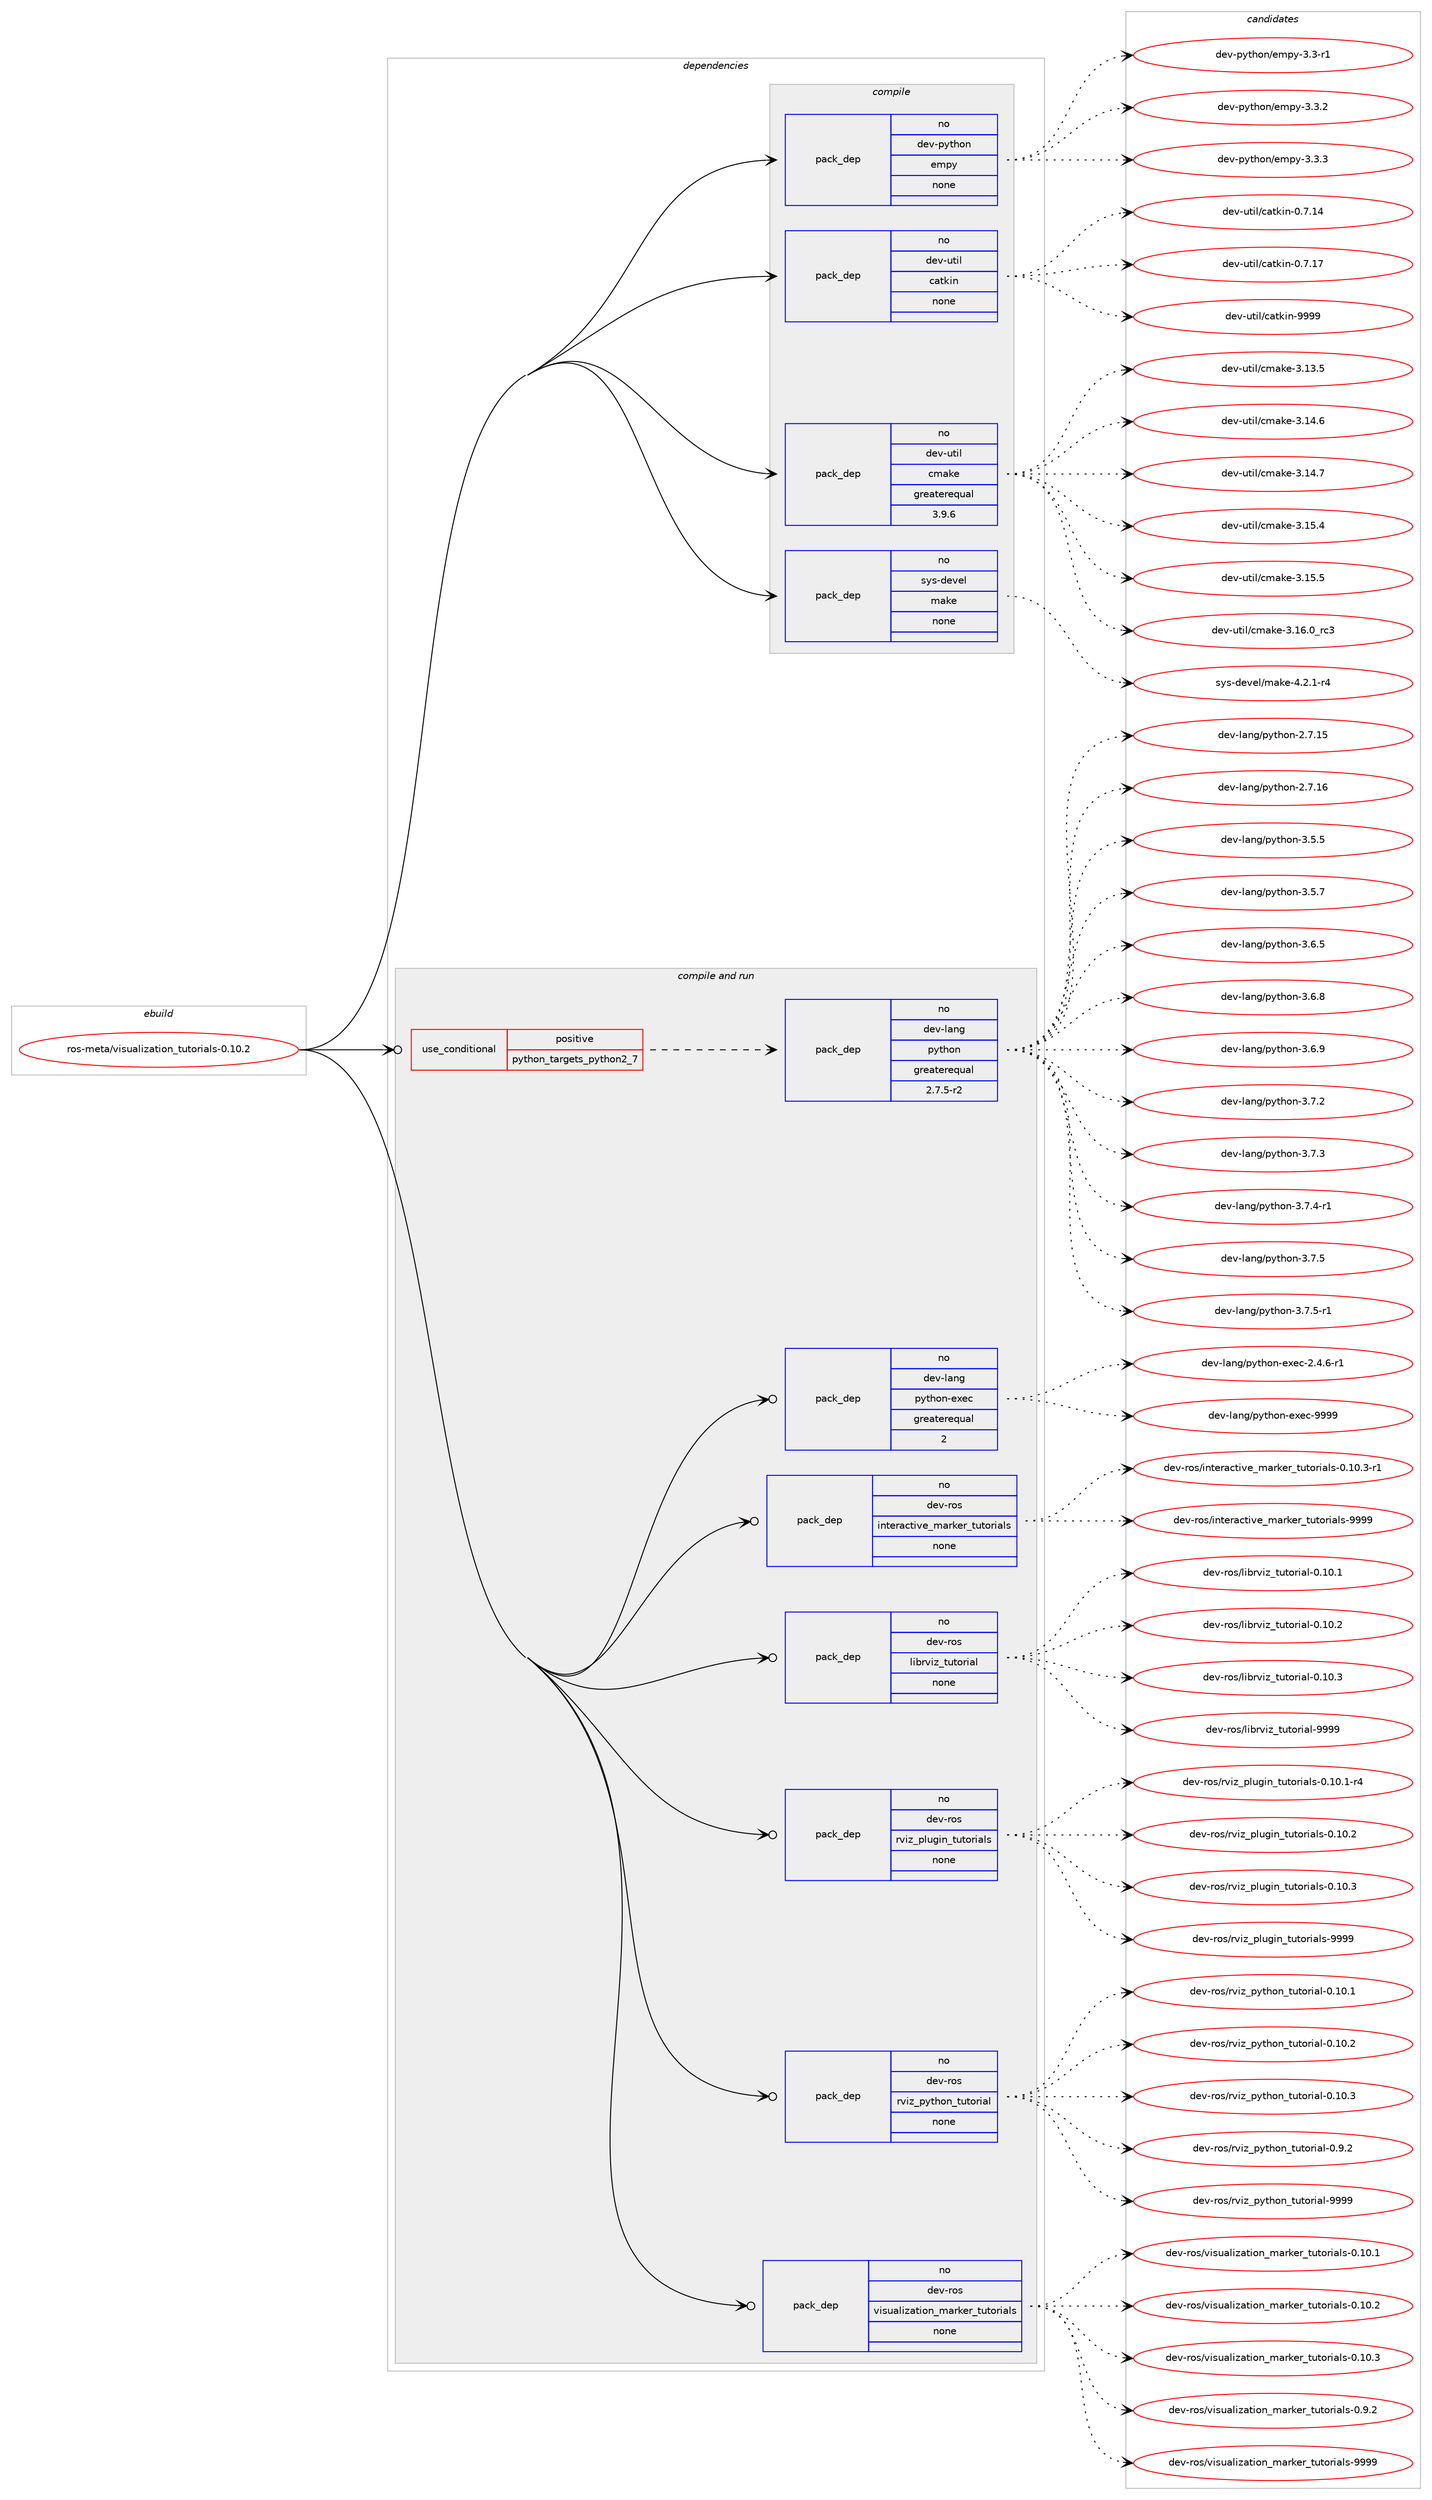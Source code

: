 digraph prolog {

# *************
# Graph options
# *************

newrank=true;
concentrate=true;
compound=true;
graph [rankdir=LR,fontname=Helvetica,fontsize=10,ranksep=1.5];#, ranksep=2.5, nodesep=0.2];
edge  [arrowhead=vee];
node  [fontname=Helvetica,fontsize=10];

# **********
# The ebuild
# **********

subgraph cluster_leftcol {
color=gray;
rank=same;
label=<<i>ebuild</i>>;
id [label="ros-meta/visualization_tutorials-0.10.2", color=red, width=4, href="../ros-meta/visualization_tutorials-0.10.2.svg"];
}

# ****************
# The dependencies
# ****************

subgraph cluster_midcol {
color=gray;
label=<<i>dependencies</i>>;
subgraph cluster_compile {
fillcolor="#eeeeee";
style=filled;
label=<<i>compile</i>>;
subgraph pack627412 {
dependency848861 [label=<<TABLE BORDER="0" CELLBORDER="1" CELLSPACING="0" CELLPADDING="4" WIDTH="220"><TR><TD ROWSPAN="6" CELLPADDING="30">pack_dep</TD></TR><TR><TD WIDTH="110">no</TD></TR><TR><TD>dev-python</TD></TR><TR><TD>empy</TD></TR><TR><TD>none</TD></TR><TR><TD></TD></TR></TABLE>>, shape=none, color=blue];
}
id:e -> dependency848861:w [weight=20,style="solid",arrowhead="vee"];
subgraph pack627413 {
dependency848862 [label=<<TABLE BORDER="0" CELLBORDER="1" CELLSPACING="0" CELLPADDING="4" WIDTH="220"><TR><TD ROWSPAN="6" CELLPADDING="30">pack_dep</TD></TR><TR><TD WIDTH="110">no</TD></TR><TR><TD>dev-util</TD></TR><TR><TD>catkin</TD></TR><TR><TD>none</TD></TR><TR><TD></TD></TR></TABLE>>, shape=none, color=blue];
}
id:e -> dependency848862:w [weight=20,style="solid",arrowhead="vee"];
subgraph pack627414 {
dependency848863 [label=<<TABLE BORDER="0" CELLBORDER="1" CELLSPACING="0" CELLPADDING="4" WIDTH="220"><TR><TD ROWSPAN="6" CELLPADDING="30">pack_dep</TD></TR><TR><TD WIDTH="110">no</TD></TR><TR><TD>dev-util</TD></TR><TR><TD>cmake</TD></TR><TR><TD>greaterequal</TD></TR><TR><TD>3.9.6</TD></TR></TABLE>>, shape=none, color=blue];
}
id:e -> dependency848863:w [weight=20,style="solid",arrowhead="vee"];
subgraph pack627415 {
dependency848864 [label=<<TABLE BORDER="0" CELLBORDER="1" CELLSPACING="0" CELLPADDING="4" WIDTH="220"><TR><TD ROWSPAN="6" CELLPADDING="30">pack_dep</TD></TR><TR><TD WIDTH="110">no</TD></TR><TR><TD>sys-devel</TD></TR><TR><TD>make</TD></TR><TR><TD>none</TD></TR><TR><TD></TD></TR></TABLE>>, shape=none, color=blue];
}
id:e -> dependency848864:w [weight=20,style="solid",arrowhead="vee"];
}
subgraph cluster_compileandrun {
fillcolor="#eeeeee";
style=filled;
label=<<i>compile and run</i>>;
subgraph cond206515 {
dependency848865 [label=<<TABLE BORDER="0" CELLBORDER="1" CELLSPACING="0" CELLPADDING="4"><TR><TD ROWSPAN="3" CELLPADDING="10">use_conditional</TD></TR><TR><TD>positive</TD></TR><TR><TD>python_targets_python2_7</TD></TR></TABLE>>, shape=none, color=red];
subgraph pack627416 {
dependency848866 [label=<<TABLE BORDER="0" CELLBORDER="1" CELLSPACING="0" CELLPADDING="4" WIDTH="220"><TR><TD ROWSPAN="6" CELLPADDING="30">pack_dep</TD></TR><TR><TD WIDTH="110">no</TD></TR><TR><TD>dev-lang</TD></TR><TR><TD>python</TD></TR><TR><TD>greaterequal</TD></TR><TR><TD>2.7.5-r2</TD></TR></TABLE>>, shape=none, color=blue];
}
dependency848865:e -> dependency848866:w [weight=20,style="dashed",arrowhead="vee"];
}
id:e -> dependency848865:w [weight=20,style="solid",arrowhead="odotvee"];
subgraph pack627417 {
dependency848867 [label=<<TABLE BORDER="0" CELLBORDER="1" CELLSPACING="0" CELLPADDING="4" WIDTH="220"><TR><TD ROWSPAN="6" CELLPADDING="30">pack_dep</TD></TR><TR><TD WIDTH="110">no</TD></TR><TR><TD>dev-lang</TD></TR><TR><TD>python-exec</TD></TR><TR><TD>greaterequal</TD></TR><TR><TD>2</TD></TR></TABLE>>, shape=none, color=blue];
}
id:e -> dependency848867:w [weight=20,style="solid",arrowhead="odotvee"];
subgraph pack627418 {
dependency848868 [label=<<TABLE BORDER="0" CELLBORDER="1" CELLSPACING="0" CELLPADDING="4" WIDTH="220"><TR><TD ROWSPAN="6" CELLPADDING="30">pack_dep</TD></TR><TR><TD WIDTH="110">no</TD></TR><TR><TD>dev-ros</TD></TR><TR><TD>interactive_marker_tutorials</TD></TR><TR><TD>none</TD></TR><TR><TD></TD></TR></TABLE>>, shape=none, color=blue];
}
id:e -> dependency848868:w [weight=20,style="solid",arrowhead="odotvee"];
subgraph pack627419 {
dependency848869 [label=<<TABLE BORDER="0" CELLBORDER="1" CELLSPACING="0" CELLPADDING="4" WIDTH="220"><TR><TD ROWSPAN="6" CELLPADDING="30">pack_dep</TD></TR><TR><TD WIDTH="110">no</TD></TR><TR><TD>dev-ros</TD></TR><TR><TD>librviz_tutorial</TD></TR><TR><TD>none</TD></TR><TR><TD></TD></TR></TABLE>>, shape=none, color=blue];
}
id:e -> dependency848869:w [weight=20,style="solid",arrowhead="odotvee"];
subgraph pack627420 {
dependency848870 [label=<<TABLE BORDER="0" CELLBORDER="1" CELLSPACING="0" CELLPADDING="4" WIDTH="220"><TR><TD ROWSPAN="6" CELLPADDING="30">pack_dep</TD></TR><TR><TD WIDTH="110">no</TD></TR><TR><TD>dev-ros</TD></TR><TR><TD>rviz_plugin_tutorials</TD></TR><TR><TD>none</TD></TR><TR><TD></TD></TR></TABLE>>, shape=none, color=blue];
}
id:e -> dependency848870:w [weight=20,style="solid",arrowhead="odotvee"];
subgraph pack627421 {
dependency848871 [label=<<TABLE BORDER="0" CELLBORDER="1" CELLSPACING="0" CELLPADDING="4" WIDTH="220"><TR><TD ROWSPAN="6" CELLPADDING="30">pack_dep</TD></TR><TR><TD WIDTH="110">no</TD></TR><TR><TD>dev-ros</TD></TR><TR><TD>rviz_python_tutorial</TD></TR><TR><TD>none</TD></TR><TR><TD></TD></TR></TABLE>>, shape=none, color=blue];
}
id:e -> dependency848871:w [weight=20,style="solid",arrowhead="odotvee"];
subgraph pack627422 {
dependency848872 [label=<<TABLE BORDER="0" CELLBORDER="1" CELLSPACING="0" CELLPADDING="4" WIDTH="220"><TR><TD ROWSPAN="6" CELLPADDING="30">pack_dep</TD></TR><TR><TD WIDTH="110">no</TD></TR><TR><TD>dev-ros</TD></TR><TR><TD>visualization_marker_tutorials</TD></TR><TR><TD>none</TD></TR><TR><TD></TD></TR></TABLE>>, shape=none, color=blue];
}
id:e -> dependency848872:w [weight=20,style="solid",arrowhead="odotvee"];
}
subgraph cluster_run {
fillcolor="#eeeeee";
style=filled;
label=<<i>run</i>>;
}
}

# **************
# The candidates
# **************

subgraph cluster_choices {
rank=same;
color=gray;
label=<<i>candidates</i>>;

subgraph choice627412 {
color=black;
nodesep=1;
choice1001011184511212111610411111047101109112121455146514511449 [label="dev-python/empy-3.3-r1", color=red, width=4,href="../dev-python/empy-3.3-r1.svg"];
choice1001011184511212111610411111047101109112121455146514650 [label="dev-python/empy-3.3.2", color=red, width=4,href="../dev-python/empy-3.3.2.svg"];
choice1001011184511212111610411111047101109112121455146514651 [label="dev-python/empy-3.3.3", color=red, width=4,href="../dev-python/empy-3.3.3.svg"];
dependency848861:e -> choice1001011184511212111610411111047101109112121455146514511449:w [style=dotted,weight="100"];
dependency848861:e -> choice1001011184511212111610411111047101109112121455146514650:w [style=dotted,weight="100"];
dependency848861:e -> choice1001011184511212111610411111047101109112121455146514651:w [style=dotted,weight="100"];
}
subgraph choice627413 {
color=black;
nodesep=1;
choice1001011184511711610510847999711610710511045484655464952 [label="dev-util/catkin-0.7.14", color=red, width=4,href="../dev-util/catkin-0.7.14.svg"];
choice1001011184511711610510847999711610710511045484655464955 [label="dev-util/catkin-0.7.17", color=red, width=4,href="../dev-util/catkin-0.7.17.svg"];
choice100101118451171161051084799971161071051104557575757 [label="dev-util/catkin-9999", color=red, width=4,href="../dev-util/catkin-9999.svg"];
dependency848862:e -> choice1001011184511711610510847999711610710511045484655464952:w [style=dotted,weight="100"];
dependency848862:e -> choice1001011184511711610510847999711610710511045484655464955:w [style=dotted,weight="100"];
dependency848862:e -> choice100101118451171161051084799971161071051104557575757:w [style=dotted,weight="100"];
}
subgraph choice627414 {
color=black;
nodesep=1;
choice1001011184511711610510847991099710710145514649514653 [label="dev-util/cmake-3.13.5", color=red, width=4,href="../dev-util/cmake-3.13.5.svg"];
choice1001011184511711610510847991099710710145514649524654 [label="dev-util/cmake-3.14.6", color=red, width=4,href="../dev-util/cmake-3.14.6.svg"];
choice1001011184511711610510847991099710710145514649524655 [label="dev-util/cmake-3.14.7", color=red, width=4,href="../dev-util/cmake-3.14.7.svg"];
choice1001011184511711610510847991099710710145514649534652 [label="dev-util/cmake-3.15.4", color=red, width=4,href="../dev-util/cmake-3.15.4.svg"];
choice1001011184511711610510847991099710710145514649534653 [label="dev-util/cmake-3.15.5", color=red, width=4,href="../dev-util/cmake-3.15.5.svg"];
choice1001011184511711610510847991099710710145514649544648951149951 [label="dev-util/cmake-3.16.0_rc3", color=red, width=4,href="../dev-util/cmake-3.16.0_rc3.svg"];
dependency848863:e -> choice1001011184511711610510847991099710710145514649514653:w [style=dotted,weight="100"];
dependency848863:e -> choice1001011184511711610510847991099710710145514649524654:w [style=dotted,weight="100"];
dependency848863:e -> choice1001011184511711610510847991099710710145514649524655:w [style=dotted,weight="100"];
dependency848863:e -> choice1001011184511711610510847991099710710145514649534652:w [style=dotted,weight="100"];
dependency848863:e -> choice1001011184511711610510847991099710710145514649534653:w [style=dotted,weight="100"];
dependency848863:e -> choice1001011184511711610510847991099710710145514649544648951149951:w [style=dotted,weight="100"];
}
subgraph choice627415 {
color=black;
nodesep=1;
choice1151211154510010111810110847109971071014552465046494511452 [label="sys-devel/make-4.2.1-r4", color=red, width=4,href="../sys-devel/make-4.2.1-r4.svg"];
dependency848864:e -> choice1151211154510010111810110847109971071014552465046494511452:w [style=dotted,weight="100"];
}
subgraph choice627416 {
color=black;
nodesep=1;
choice10010111845108971101034711212111610411111045504655464953 [label="dev-lang/python-2.7.15", color=red, width=4,href="../dev-lang/python-2.7.15.svg"];
choice10010111845108971101034711212111610411111045504655464954 [label="dev-lang/python-2.7.16", color=red, width=4,href="../dev-lang/python-2.7.16.svg"];
choice100101118451089711010347112121116104111110455146534653 [label="dev-lang/python-3.5.5", color=red, width=4,href="../dev-lang/python-3.5.5.svg"];
choice100101118451089711010347112121116104111110455146534655 [label="dev-lang/python-3.5.7", color=red, width=4,href="../dev-lang/python-3.5.7.svg"];
choice100101118451089711010347112121116104111110455146544653 [label="dev-lang/python-3.6.5", color=red, width=4,href="../dev-lang/python-3.6.5.svg"];
choice100101118451089711010347112121116104111110455146544656 [label="dev-lang/python-3.6.8", color=red, width=4,href="../dev-lang/python-3.6.8.svg"];
choice100101118451089711010347112121116104111110455146544657 [label="dev-lang/python-3.6.9", color=red, width=4,href="../dev-lang/python-3.6.9.svg"];
choice100101118451089711010347112121116104111110455146554650 [label="dev-lang/python-3.7.2", color=red, width=4,href="../dev-lang/python-3.7.2.svg"];
choice100101118451089711010347112121116104111110455146554651 [label="dev-lang/python-3.7.3", color=red, width=4,href="../dev-lang/python-3.7.3.svg"];
choice1001011184510897110103471121211161041111104551465546524511449 [label="dev-lang/python-3.7.4-r1", color=red, width=4,href="../dev-lang/python-3.7.4-r1.svg"];
choice100101118451089711010347112121116104111110455146554653 [label="dev-lang/python-3.7.5", color=red, width=4,href="../dev-lang/python-3.7.5.svg"];
choice1001011184510897110103471121211161041111104551465546534511449 [label="dev-lang/python-3.7.5-r1", color=red, width=4,href="../dev-lang/python-3.7.5-r1.svg"];
dependency848866:e -> choice10010111845108971101034711212111610411111045504655464953:w [style=dotted,weight="100"];
dependency848866:e -> choice10010111845108971101034711212111610411111045504655464954:w [style=dotted,weight="100"];
dependency848866:e -> choice100101118451089711010347112121116104111110455146534653:w [style=dotted,weight="100"];
dependency848866:e -> choice100101118451089711010347112121116104111110455146534655:w [style=dotted,weight="100"];
dependency848866:e -> choice100101118451089711010347112121116104111110455146544653:w [style=dotted,weight="100"];
dependency848866:e -> choice100101118451089711010347112121116104111110455146544656:w [style=dotted,weight="100"];
dependency848866:e -> choice100101118451089711010347112121116104111110455146544657:w [style=dotted,weight="100"];
dependency848866:e -> choice100101118451089711010347112121116104111110455146554650:w [style=dotted,weight="100"];
dependency848866:e -> choice100101118451089711010347112121116104111110455146554651:w [style=dotted,weight="100"];
dependency848866:e -> choice1001011184510897110103471121211161041111104551465546524511449:w [style=dotted,weight="100"];
dependency848866:e -> choice100101118451089711010347112121116104111110455146554653:w [style=dotted,weight="100"];
dependency848866:e -> choice1001011184510897110103471121211161041111104551465546534511449:w [style=dotted,weight="100"];
}
subgraph choice627417 {
color=black;
nodesep=1;
choice10010111845108971101034711212111610411111045101120101994550465246544511449 [label="dev-lang/python-exec-2.4.6-r1", color=red, width=4,href="../dev-lang/python-exec-2.4.6-r1.svg"];
choice10010111845108971101034711212111610411111045101120101994557575757 [label="dev-lang/python-exec-9999", color=red, width=4,href="../dev-lang/python-exec-9999.svg"];
dependency848867:e -> choice10010111845108971101034711212111610411111045101120101994550465246544511449:w [style=dotted,weight="100"];
dependency848867:e -> choice10010111845108971101034711212111610411111045101120101994557575757:w [style=dotted,weight="100"];
}
subgraph choice627418 {
color=black;
nodesep=1;
choice1001011184511411111547105110116101114979911610511810195109971141071011149511611711611111410597108115454846494846514511449 [label="dev-ros/interactive_marker_tutorials-0.10.3-r1", color=red, width=4,href="../dev-ros/interactive_marker_tutorials-0.10.3-r1.svg"];
choice10010111845114111115471051101161011149799116105118101951099711410710111495116117116111114105971081154557575757 [label="dev-ros/interactive_marker_tutorials-9999", color=red, width=4,href="../dev-ros/interactive_marker_tutorials-9999.svg"];
dependency848868:e -> choice1001011184511411111547105110116101114979911610511810195109971141071011149511611711611111410597108115454846494846514511449:w [style=dotted,weight="100"];
dependency848868:e -> choice10010111845114111115471051101161011149799116105118101951099711410710111495116117116111114105971081154557575757:w [style=dotted,weight="100"];
}
subgraph choice627419 {
color=black;
nodesep=1;
choice100101118451141111154710810598114118105122951161171161111141059710845484649484649 [label="dev-ros/librviz_tutorial-0.10.1", color=red, width=4,href="../dev-ros/librviz_tutorial-0.10.1.svg"];
choice100101118451141111154710810598114118105122951161171161111141059710845484649484650 [label="dev-ros/librviz_tutorial-0.10.2", color=red, width=4,href="../dev-ros/librviz_tutorial-0.10.2.svg"];
choice100101118451141111154710810598114118105122951161171161111141059710845484649484651 [label="dev-ros/librviz_tutorial-0.10.3", color=red, width=4,href="../dev-ros/librviz_tutorial-0.10.3.svg"];
choice10010111845114111115471081059811411810512295116117116111114105971084557575757 [label="dev-ros/librviz_tutorial-9999", color=red, width=4,href="../dev-ros/librviz_tutorial-9999.svg"];
dependency848869:e -> choice100101118451141111154710810598114118105122951161171161111141059710845484649484649:w [style=dotted,weight="100"];
dependency848869:e -> choice100101118451141111154710810598114118105122951161171161111141059710845484649484650:w [style=dotted,weight="100"];
dependency848869:e -> choice100101118451141111154710810598114118105122951161171161111141059710845484649484651:w [style=dotted,weight="100"];
dependency848869:e -> choice10010111845114111115471081059811411810512295116117116111114105971084557575757:w [style=dotted,weight="100"];
}
subgraph choice627420 {
color=black;
nodesep=1;
choice1001011184511411111547114118105122951121081171031051109511611711611111410597108115454846494846494511452 [label="dev-ros/rviz_plugin_tutorials-0.10.1-r4", color=red, width=4,href="../dev-ros/rviz_plugin_tutorials-0.10.1-r4.svg"];
choice100101118451141111154711411810512295112108117103105110951161171161111141059710811545484649484650 [label="dev-ros/rviz_plugin_tutorials-0.10.2", color=red, width=4,href="../dev-ros/rviz_plugin_tutorials-0.10.2.svg"];
choice100101118451141111154711411810512295112108117103105110951161171161111141059710811545484649484651 [label="dev-ros/rviz_plugin_tutorials-0.10.3", color=red, width=4,href="../dev-ros/rviz_plugin_tutorials-0.10.3.svg"];
choice10010111845114111115471141181051229511210811710310511095116117116111114105971081154557575757 [label="dev-ros/rviz_plugin_tutorials-9999", color=red, width=4,href="../dev-ros/rviz_plugin_tutorials-9999.svg"];
dependency848870:e -> choice1001011184511411111547114118105122951121081171031051109511611711611111410597108115454846494846494511452:w [style=dotted,weight="100"];
dependency848870:e -> choice100101118451141111154711411810512295112108117103105110951161171161111141059710811545484649484650:w [style=dotted,weight="100"];
dependency848870:e -> choice100101118451141111154711411810512295112108117103105110951161171161111141059710811545484649484651:w [style=dotted,weight="100"];
dependency848870:e -> choice10010111845114111115471141181051229511210811710310511095116117116111114105971081154557575757:w [style=dotted,weight="100"];
}
subgraph choice627421 {
color=black;
nodesep=1;
choice100101118451141111154711411810512295112121116104111110951161171161111141059710845484649484649 [label="dev-ros/rviz_python_tutorial-0.10.1", color=red, width=4,href="../dev-ros/rviz_python_tutorial-0.10.1.svg"];
choice100101118451141111154711411810512295112121116104111110951161171161111141059710845484649484650 [label="dev-ros/rviz_python_tutorial-0.10.2", color=red, width=4,href="../dev-ros/rviz_python_tutorial-0.10.2.svg"];
choice100101118451141111154711411810512295112121116104111110951161171161111141059710845484649484651 [label="dev-ros/rviz_python_tutorial-0.10.3", color=red, width=4,href="../dev-ros/rviz_python_tutorial-0.10.3.svg"];
choice1001011184511411111547114118105122951121211161041111109511611711611111410597108454846574650 [label="dev-ros/rviz_python_tutorial-0.9.2", color=red, width=4,href="../dev-ros/rviz_python_tutorial-0.9.2.svg"];
choice10010111845114111115471141181051229511212111610411111095116117116111114105971084557575757 [label="dev-ros/rviz_python_tutorial-9999", color=red, width=4,href="../dev-ros/rviz_python_tutorial-9999.svg"];
dependency848871:e -> choice100101118451141111154711411810512295112121116104111110951161171161111141059710845484649484649:w [style=dotted,weight="100"];
dependency848871:e -> choice100101118451141111154711411810512295112121116104111110951161171161111141059710845484649484650:w [style=dotted,weight="100"];
dependency848871:e -> choice100101118451141111154711411810512295112121116104111110951161171161111141059710845484649484651:w [style=dotted,weight="100"];
dependency848871:e -> choice1001011184511411111547114118105122951121211161041111109511611711611111410597108454846574650:w [style=dotted,weight="100"];
dependency848871:e -> choice10010111845114111115471141181051229511212111610411111095116117116111114105971084557575757:w [style=dotted,weight="100"];
}
subgraph choice627422 {
color=black;
nodesep=1;
choice100101118451141111154711810511511797108105122971161051111109510997114107101114951161171161111141059710811545484649484649 [label="dev-ros/visualization_marker_tutorials-0.10.1", color=red, width=4,href="../dev-ros/visualization_marker_tutorials-0.10.1.svg"];
choice100101118451141111154711810511511797108105122971161051111109510997114107101114951161171161111141059710811545484649484650 [label="dev-ros/visualization_marker_tutorials-0.10.2", color=red, width=4,href="../dev-ros/visualization_marker_tutorials-0.10.2.svg"];
choice100101118451141111154711810511511797108105122971161051111109510997114107101114951161171161111141059710811545484649484651 [label="dev-ros/visualization_marker_tutorials-0.10.3", color=red, width=4,href="../dev-ros/visualization_marker_tutorials-0.10.3.svg"];
choice1001011184511411111547118105115117971081051229711610511111095109971141071011149511611711611111410597108115454846574650 [label="dev-ros/visualization_marker_tutorials-0.9.2", color=red, width=4,href="../dev-ros/visualization_marker_tutorials-0.9.2.svg"];
choice10010111845114111115471181051151179710810512297116105111110951099711410710111495116117116111114105971081154557575757 [label="dev-ros/visualization_marker_tutorials-9999", color=red, width=4,href="../dev-ros/visualization_marker_tutorials-9999.svg"];
dependency848872:e -> choice100101118451141111154711810511511797108105122971161051111109510997114107101114951161171161111141059710811545484649484649:w [style=dotted,weight="100"];
dependency848872:e -> choice100101118451141111154711810511511797108105122971161051111109510997114107101114951161171161111141059710811545484649484650:w [style=dotted,weight="100"];
dependency848872:e -> choice100101118451141111154711810511511797108105122971161051111109510997114107101114951161171161111141059710811545484649484651:w [style=dotted,weight="100"];
dependency848872:e -> choice1001011184511411111547118105115117971081051229711610511111095109971141071011149511611711611111410597108115454846574650:w [style=dotted,weight="100"];
dependency848872:e -> choice10010111845114111115471181051151179710810512297116105111110951099711410710111495116117116111114105971081154557575757:w [style=dotted,weight="100"];
}
}

}
